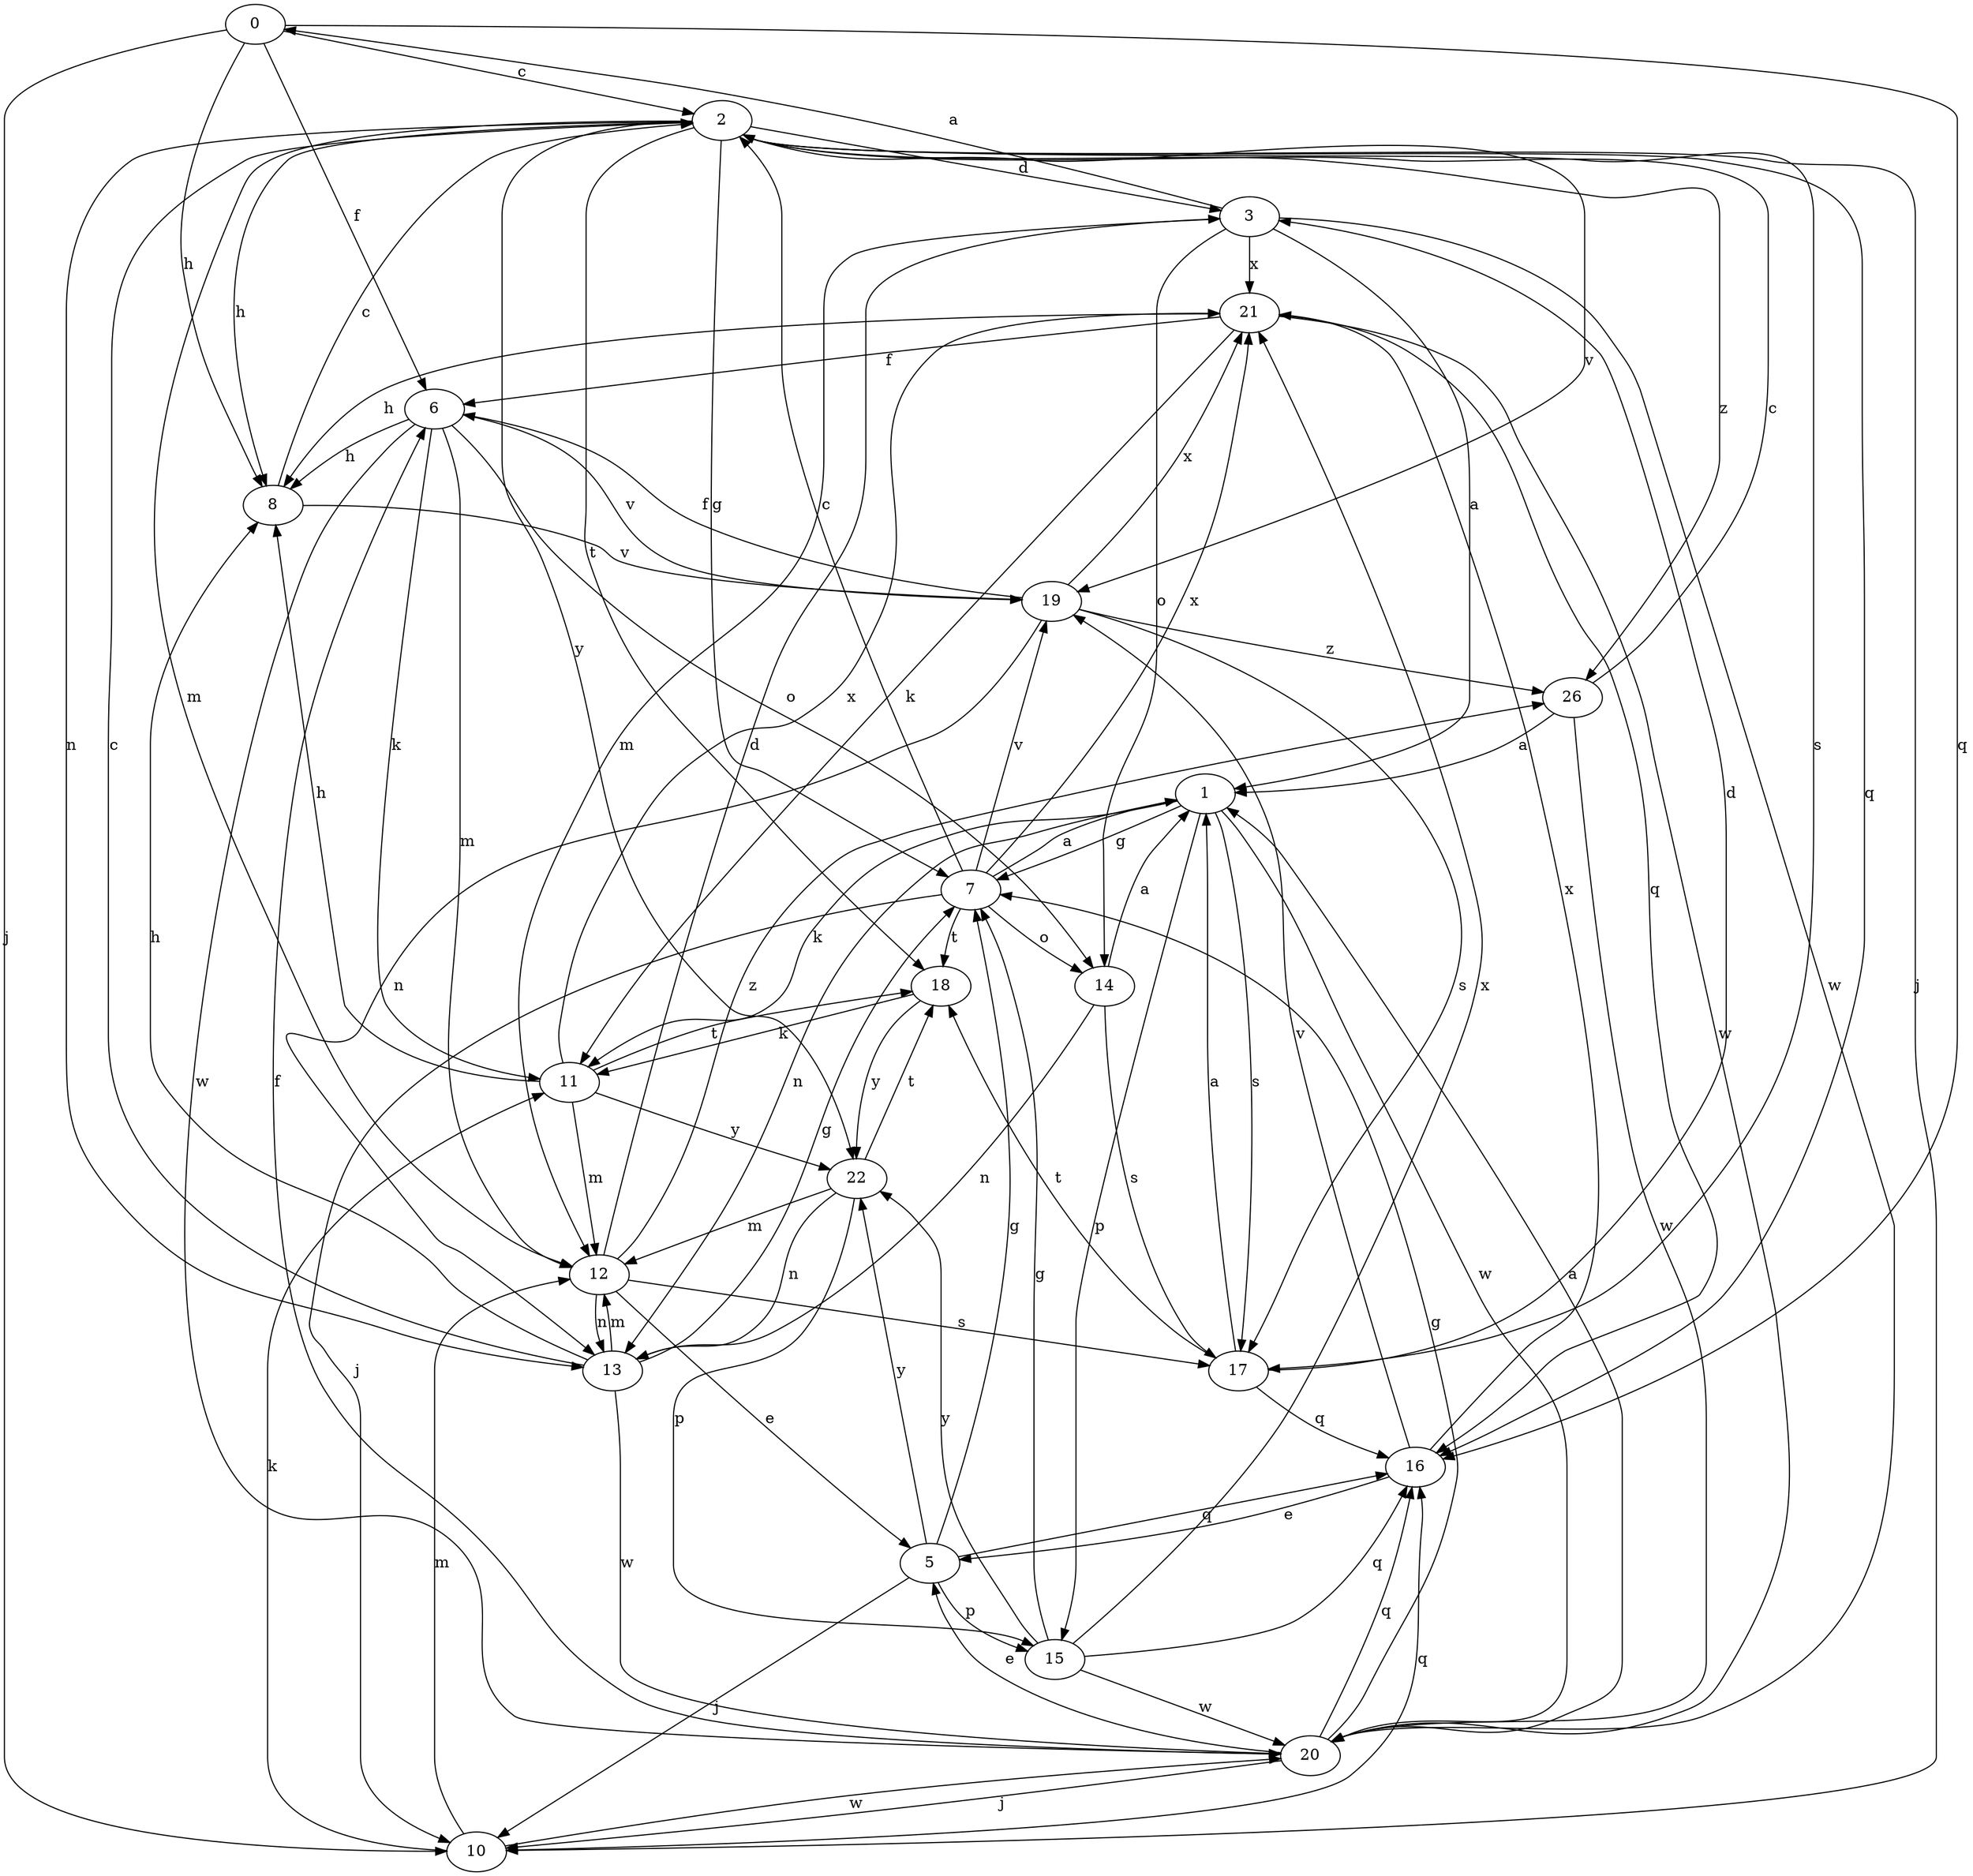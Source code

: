 strict digraph  {
0;
1;
2;
3;
5;
6;
7;
8;
10;
11;
12;
13;
14;
15;
16;
17;
18;
19;
20;
21;
22;
26;
0 -> 2  [label=c];
0 -> 6  [label=f];
0 -> 8  [label=h];
0 -> 10  [label=j];
0 -> 16  [label=q];
1 -> 7  [label=g];
1 -> 11  [label=k];
1 -> 13  [label=n];
1 -> 15  [label=p];
1 -> 17  [label=s];
1 -> 20  [label=w];
2 -> 3  [label=d];
2 -> 7  [label=g];
2 -> 8  [label=h];
2 -> 10  [label=j];
2 -> 12  [label=m];
2 -> 13  [label=n];
2 -> 16  [label=q];
2 -> 17  [label=s];
2 -> 18  [label=t];
2 -> 19  [label=v];
2 -> 22  [label=y];
2 -> 26  [label=z];
3 -> 0  [label=a];
3 -> 1  [label=a];
3 -> 12  [label=m];
3 -> 14  [label=o];
3 -> 20  [label=w];
3 -> 21  [label=x];
5 -> 7  [label=g];
5 -> 10  [label=j];
5 -> 15  [label=p];
5 -> 16  [label=q];
5 -> 22  [label=y];
6 -> 8  [label=h];
6 -> 11  [label=k];
6 -> 12  [label=m];
6 -> 14  [label=o];
6 -> 19  [label=v];
6 -> 20  [label=w];
7 -> 1  [label=a];
7 -> 2  [label=c];
7 -> 10  [label=j];
7 -> 14  [label=o];
7 -> 18  [label=t];
7 -> 19  [label=v];
7 -> 21  [label=x];
8 -> 2  [label=c];
8 -> 19  [label=v];
10 -> 11  [label=k];
10 -> 12  [label=m];
10 -> 16  [label=q];
10 -> 20  [label=w];
11 -> 8  [label=h];
11 -> 12  [label=m];
11 -> 18  [label=t];
11 -> 21  [label=x];
11 -> 22  [label=y];
12 -> 3  [label=d];
12 -> 5  [label=e];
12 -> 13  [label=n];
12 -> 17  [label=s];
12 -> 26  [label=z];
13 -> 2  [label=c];
13 -> 7  [label=g];
13 -> 8  [label=h];
13 -> 12  [label=m];
13 -> 20  [label=w];
14 -> 1  [label=a];
14 -> 13  [label=n];
14 -> 17  [label=s];
15 -> 7  [label=g];
15 -> 16  [label=q];
15 -> 20  [label=w];
15 -> 21  [label=x];
15 -> 22  [label=y];
16 -> 5  [label=e];
16 -> 19  [label=v];
16 -> 21  [label=x];
17 -> 1  [label=a];
17 -> 3  [label=d];
17 -> 16  [label=q];
17 -> 18  [label=t];
18 -> 11  [label=k];
18 -> 22  [label=y];
19 -> 6  [label=f];
19 -> 13  [label=n];
19 -> 17  [label=s];
19 -> 21  [label=x];
19 -> 26  [label=z];
20 -> 1  [label=a];
20 -> 5  [label=e];
20 -> 6  [label=f];
20 -> 7  [label=g];
20 -> 10  [label=j];
20 -> 16  [label=q];
21 -> 6  [label=f];
21 -> 8  [label=h];
21 -> 11  [label=k];
21 -> 16  [label=q];
21 -> 20  [label=w];
22 -> 12  [label=m];
22 -> 13  [label=n];
22 -> 15  [label=p];
22 -> 18  [label=t];
26 -> 1  [label=a];
26 -> 2  [label=c];
26 -> 20  [label=w];
}
